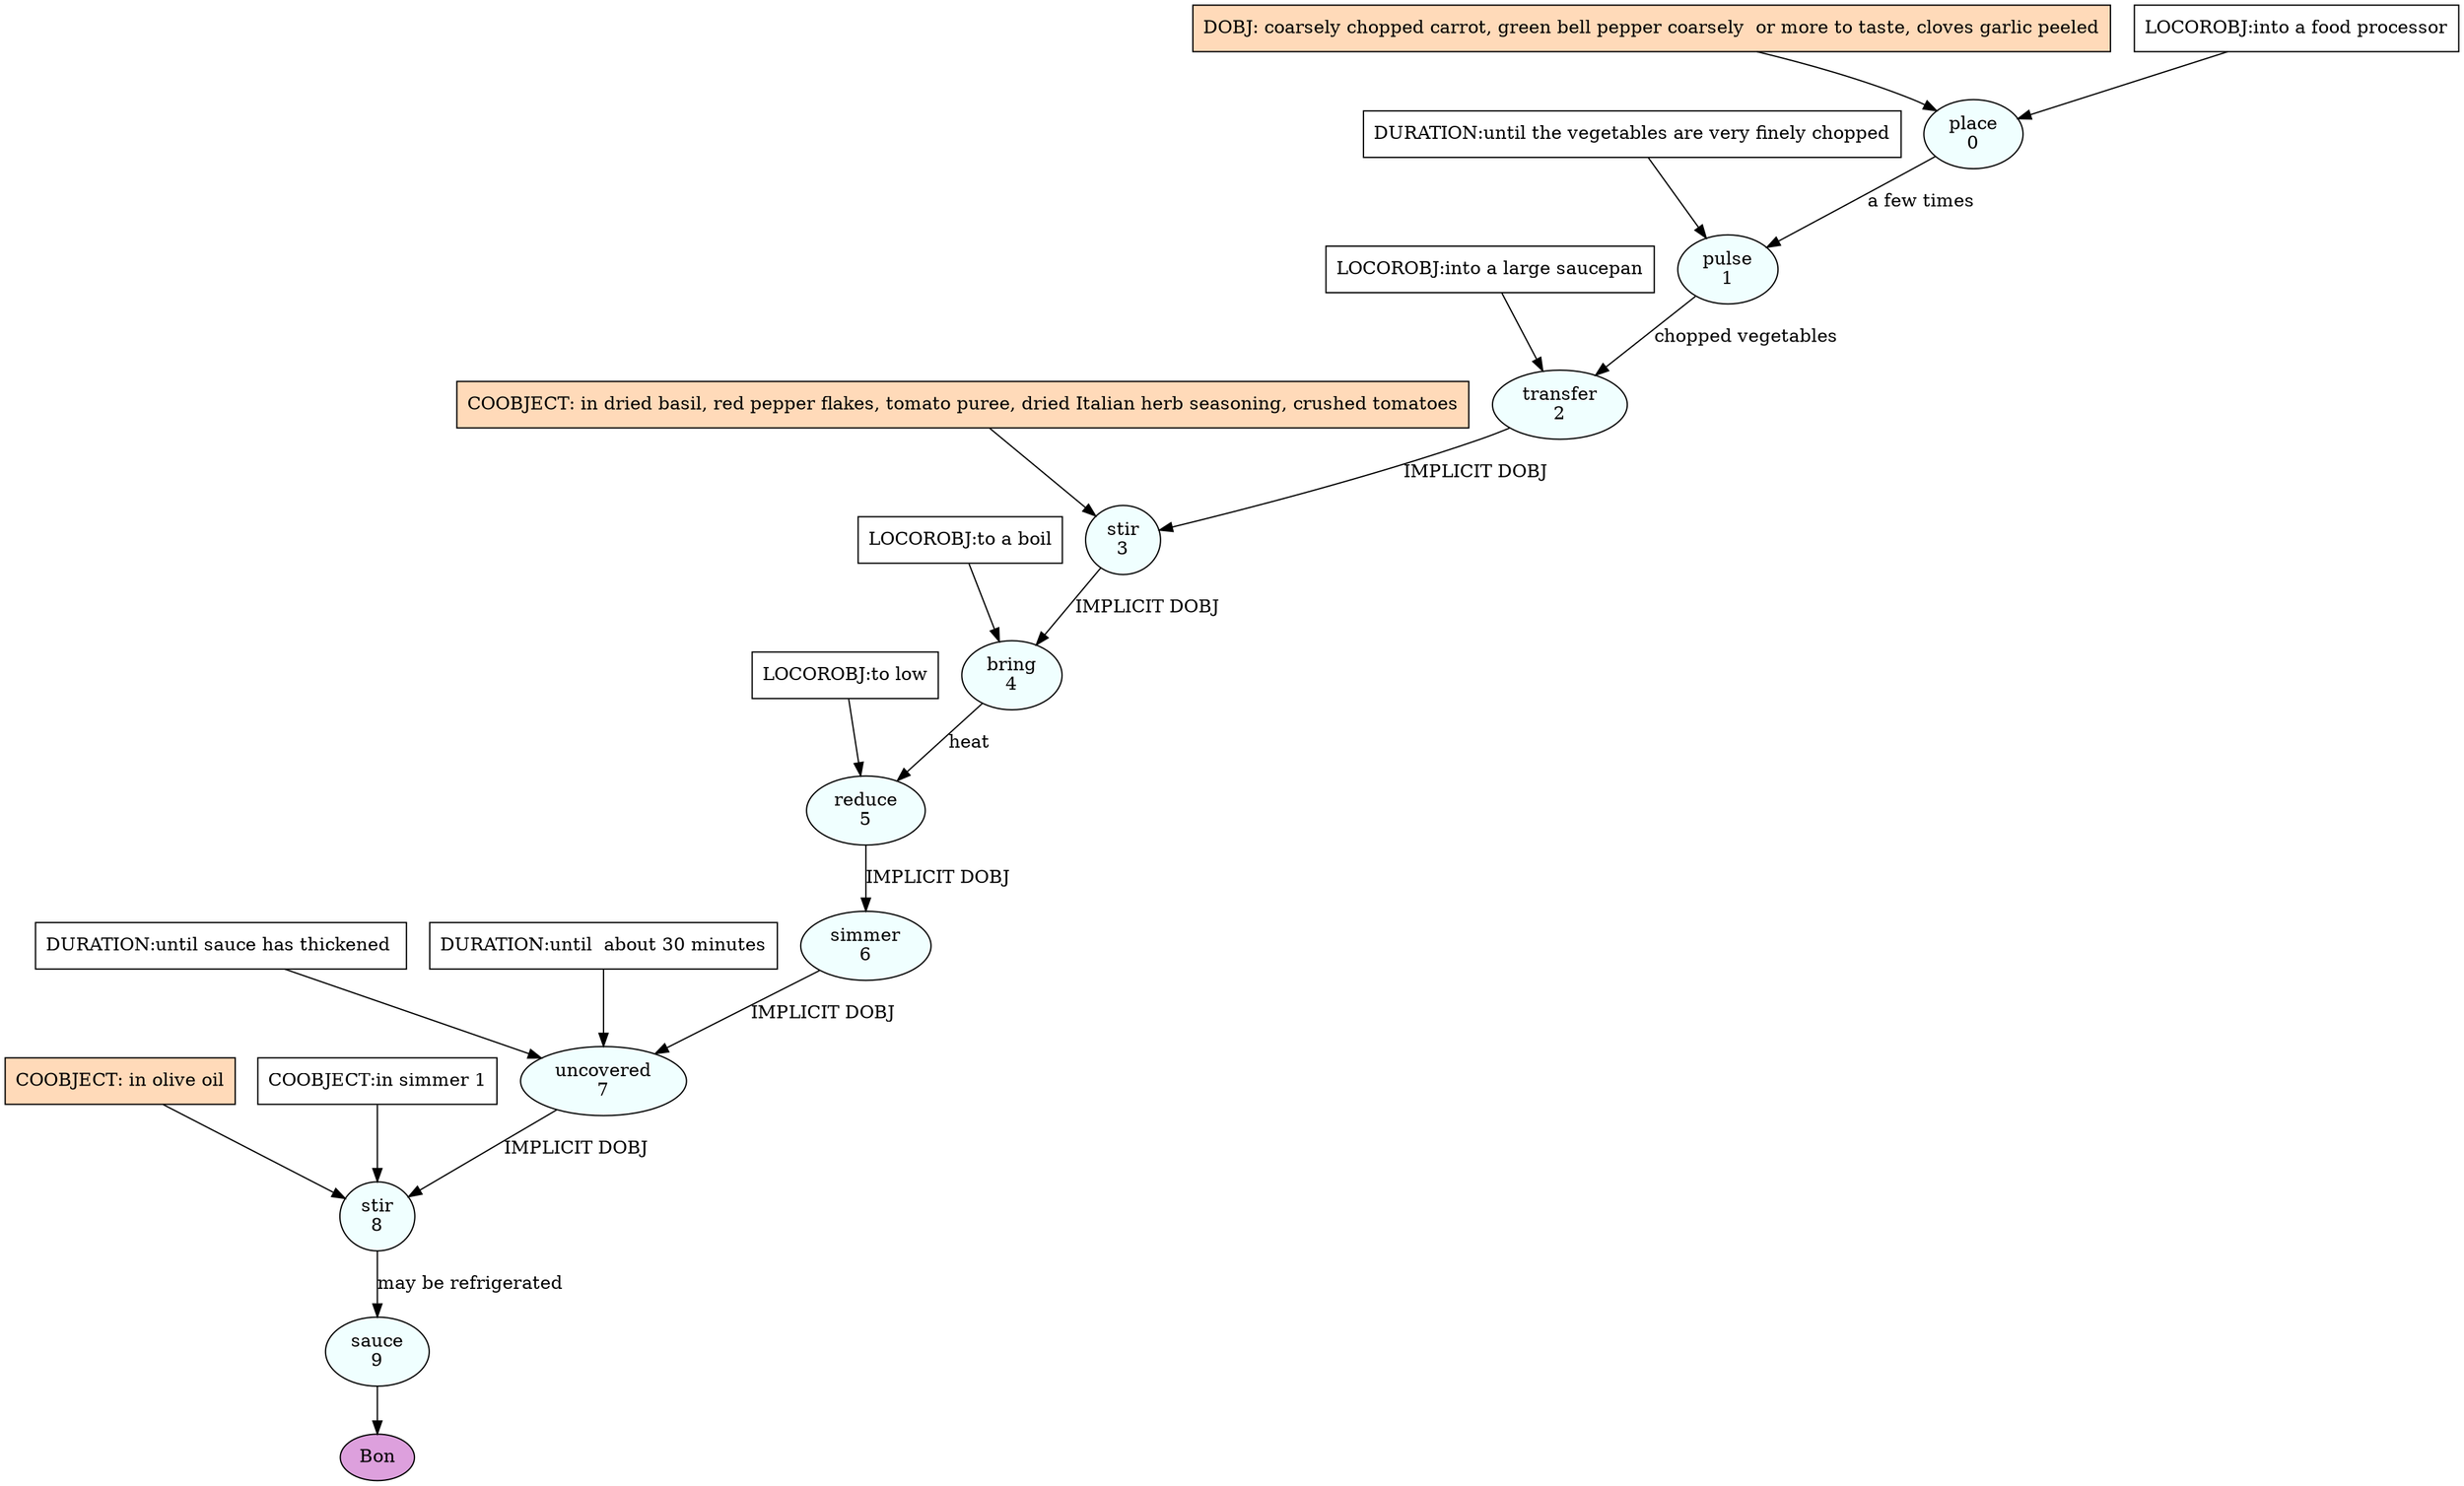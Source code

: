 digraph recipe {
E0[label="place
0", shape=oval, style=filled, fillcolor=azure]
E1[label="pulse
1", shape=oval, style=filled, fillcolor=azure]
E2[label="transfer
2", shape=oval, style=filled, fillcolor=azure]
E3[label="stir
3", shape=oval, style=filled, fillcolor=azure]
E4[label="bring
4", shape=oval, style=filled, fillcolor=azure]
E5[label="reduce
5", shape=oval, style=filled, fillcolor=azure]
E6[label="simmer
6", shape=oval, style=filled, fillcolor=azure]
E7[label="uncovered
7", shape=oval, style=filled, fillcolor=azure]
E8[label="stir
8", shape=oval, style=filled, fillcolor=azure]
E9[label="sauce
9", shape=oval, style=filled, fillcolor=azure]
D0[label="DOBJ: coarsely chopped carrot, green bell pepper coarsely  or more to taste, cloves garlic peeled", shape=box, style=filled, fillcolor=peachpuff]
D0 -> E0
P0_0[label="LOCOROBJ:into a food processor", shape=box, style=filled, fillcolor=white]
P0_0 -> E0
E0 -> E1 [label="a few times"]
P1_0_0[label="DURATION:until the vegetables are very finely chopped", shape=box, style=filled, fillcolor=white]
P1_0_0 -> E1
E1 -> E2 [label="chopped vegetables"]
P2_0_0[label="LOCOROBJ:into a large saucepan", shape=box, style=filled, fillcolor=white]
P2_0_0 -> E2
E2 -> E3 [label="IMPLICIT DOBJ"]
P3_0_ing[label="COOBJECT: in dried basil, red pepper flakes, tomato puree, dried Italian herb seasoning, crushed tomatoes", shape=box, style=filled, fillcolor=peachpuff]
P3_0_ing -> E3
E3 -> E4 [label="IMPLICIT DOBJ"]
P4_0_0[label="LOCOROBJ:to a boil", shape=box, style=filled, fillcolor=white]
P4_0_0 -> E4
E4 -> E5 [label="heat"]
P5_0_0[label="LOCOROBJ:to low", shape=box, style=filled, fillcolor=white]
P5_0_0 -> E5
E5 -> E6 [label="IMPLICIT DOBJ"]
E6 -> E7 [label="IMPLICIT DOBJ"]
P7_0_0[label="DURATION:until sauce has thickened ", shape=box, style=filled, fillcolor=white]
P7_0_0 -> E7
P7_0_1[label="DURATION:until  about 30 minutes", shape=box, style=filled, fillcolor=white]
P7_0_1 -> E7
E7 -> E8 [label="IMPLICIT DOBJ"]
P8_0_ing[label="COOBJECT: in olive oil", shape=box, style=filled, fillcolor=peachpuff]
P8_0_ing -> E8
P8_0_0[label="COOBJECT:in simmer 1", shape=box, style=filled, fillcolor=white]
P8_0_0 -> E8
E8 -> E9 [label="may be refrigerated"]
EOR[label="Bon", shape=oval, style=filled, fillcolor=plum]
E9 -> EOR
}
